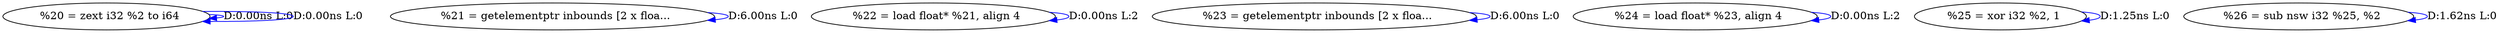 digraph {
Node0x35b8c90[label="  %20 = zext i32 %2 to i64"];
Node0x35b8c90 -> Node0x35b8c90[label="D:0.00ns L:0",color=blue];
Node0x35b8c90 -> Node0x35b8c90[label="D:0.00ns L:0",color=blue];
Node0x35b8d70[label="  %21 = getelementptr inbounds [2 x floa..."];
Node0x35b8d70 -> Node0x35b8d70[label="D:6.00ns L:0",color=blue];
Node0x35b8f10[label="  %22 = load float* %21, align 4"];
Node0x35b8f10 -> Node0x35b8f10[label="D:0.00ns L:2",color=blue];
Node0x35b8ff0[label="  %23 = getelementptr inbounds [2 x floa..."];
Node0x35b8ff0 -> Node0x35b8ff0[label="D:6.00ns L:0",color=blue];
Node0x35b90d0[label="  %24 = load float* %23, align 4"];
Node0x35b90d0 -> Node0x35b90d0[label="D:0.00ns L:2",color=blue];
Node0x35b91b0[label="  %25 = xor i32 %2, 1"];
Node0x35b91b0 -> Node0x35b91b0[label="D:1.25ns L:0",color=blue];
Node0x35b9290[label="  %26 = sub nsw i32 %25, %2"];
Node0x35b9290 -> Node0x35b9290[label="D:1.62ns L:0",color=blue];
}
